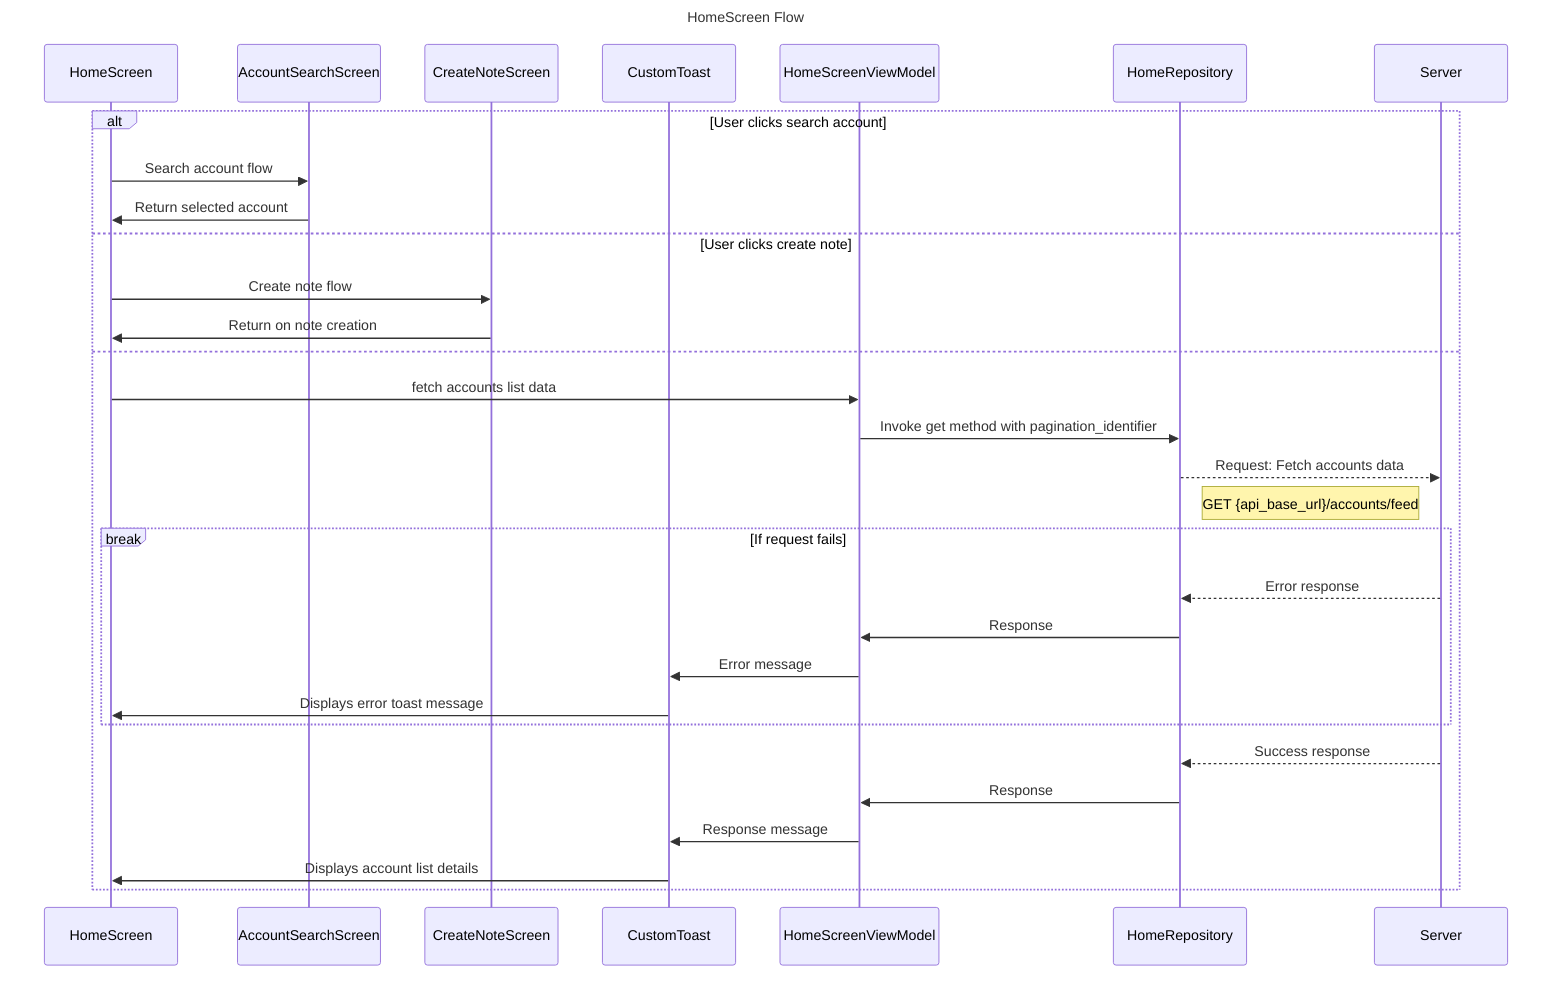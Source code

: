 sequenceDiagram
    title HomeScreen Flow

    participant HS as HomeScreen
    participant ASS as AccountSearchScreen
    participant CNS as CreateNoteScreen
    participant CT as CustomToast
    participant HSVM as HomeScreenViewModel
    participant HR as HomeRepository
    participant S as Server

    alt  User clicks search account
        HS->>ASS: Search account flow
        ASS->>HS: Return selected account

    else  User clicks create note
        HS->>CNS: Create note flow
        CNS->>HS: Return on note creation

    else

    HS->>HSVM : fetch accounts list data
    HSVM->>HR: Invoke get method with pagination_identifier
    HR-->>S : Request: Fetch accounts data
    note right of HR: GET {api_base_url}/accounts/feed

    break If request fails
        S-->>HR: Error response
        HR->>HSVM: Response
        HSVM->>CT: Error message
        CT->>HS: Displays error toast message
    end
    
    S-->>HR: Success response
    HR->>HSVM: Response
    HSVM->>CT: Response message
    CT->>HS: Displays account list details
    end